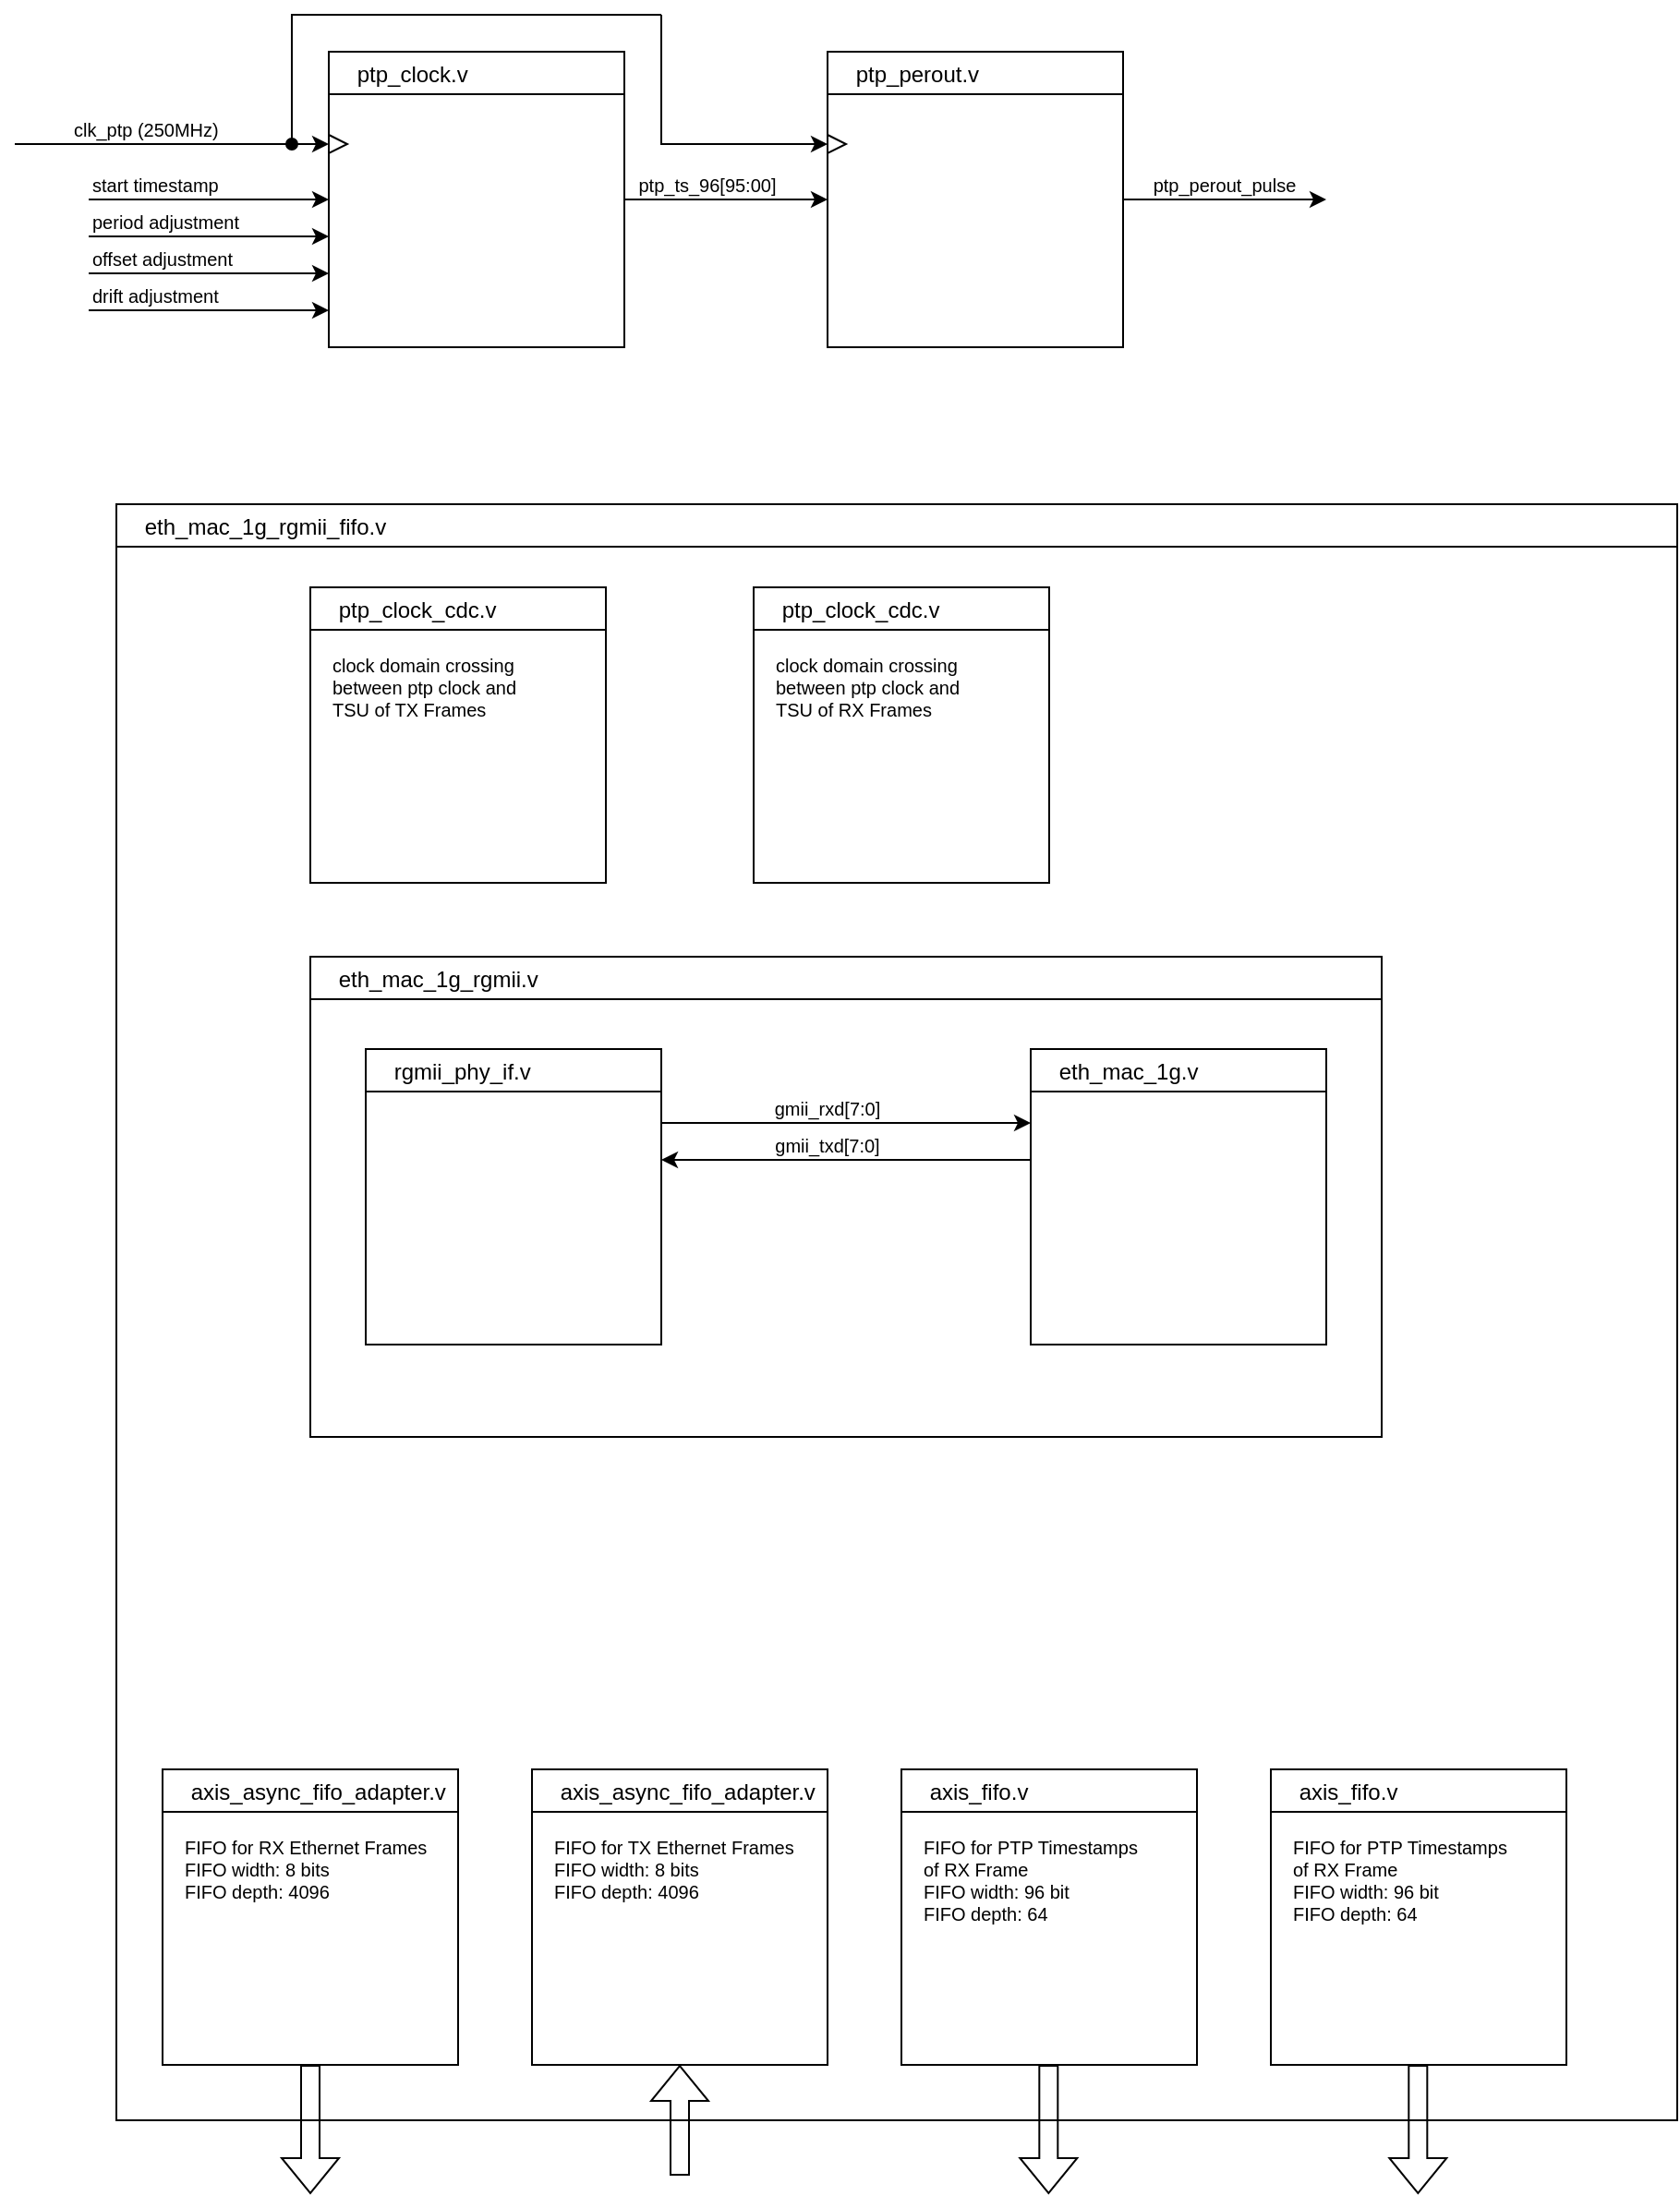 <mxfile version="18.0.8" type="github">
  <diagram id="m4_wPzhkBYTgOvD4pY8l" name="Page-1">
    <mxGraphModel dx="2500" dy="885" grid="1" gridSize="10" guides="1" tooltips="1" connect="1" arrows="1" fold="1" page="1" pageScale="1" pageWidth="827" pageHeight="1169" math="0" shadow="0">
      <root>
        <mxCell id="0" />
        <mxCell id="1" parent="0" />
        <mxCell id="-nhubuoIuJu4ggT3_inp-13" value="    ptp_clock.v" style="swimlane;fontStyle=0;align=left;" parent="1" vertex="1">
          <mxGeometry x="10" y="30" width="160" height="160" as="geometry" />
        </mxCell>
        <mxCell id="-nhubuoIuJu4ggT3_inp-25" value="" style="triangle;whiteSpace=wrap;html=1;fontSize=10;align=left;" parent="-nhubuoIuJu4ggT3_inp-13" vertex="1">
          <mxGeometry y="45" width="10" height="10" as="geometry" />
        </mxCell>
        <mxCell id="-nhubuoIuJu4ggT3_inp-14" value="" style="edgeStyle=elbowEdgeStyle;elbow=vertical;endArrow=none;html=1;rounded=0;fontSize=10;startArrow=classic;startFill=1;endFill=0;align=left;" parent="1" edge="1">
          <mxGeometry width="50" height="50" relative="1" as="geometry">
            <mxPoint x="10" y="170" as="sourcePoint" />
            <mxPoint x="-120" y="170" as="targetPoint" />
          </mxGeometry>
        </mxCell>
        <mxCell id="-nhubuoIuJu4ggT3_inp-17" value="drift adjustment" style="text;html=1;strokeColor=none;fillColor=none;align=left;verticalAlign=middle;whiteSpace=wrap;rounded=0;spacingBottom=6;fontSize=10;" parent="1" vertex="1">
          <mxGeometry x="-120" y="150" width="130" height="30" as="geometry" />
        </mxCell>
        <mxCell id="-nhubuoIuJu4ggT3_inp-18" value="" style="edgeStyle=elbowEdgeStyle;elbow=vertical;endArrow=none;html=1;rounded=0;fontSize=10;startArrow=classic;startFill=1;endFill=0;align=left;" parent="1" edge="1">
          <mxGeometry width="50" height="50" relative="1" as="geometry">
            <mxPoint x="10" y="150" as="sourcePoint" />
            <mxPoint x="-120" y="150" as="targetPoint" />
          </mxGeometry>
        </mxCell>
        <mxCell id="-nhubuoIuJu4ggT3_inp-19" value="offset adjustment" style="text;html=1;strokeColor=none;fillColor=none;align=left;verticalAlign=middle;whiteSpace=wrap;rounded=0;spacingBottom=6;fontSize=10;" parent="1" vertex="1">
          <mxGeometry x="-120" y="130" width="130" height="30" as="geometry" />
        </mxCell>
        <mxCell id="-nhubuoIuJu4ggT3_inp-20" value="" style="edgeStyle=elbowEdgeStyle;elbow=vertical;endArrow=none;html=1;rounded=0;fontSize=10;startArrow=classic;startFill=1;endFill=0;align=left;" parent="1" edge="1">
          <mxGeometry width="50" height="50" relative="1" as="geometry">
            <mxPoint x="10" y="130" as="sourcePoint" />
            <mxPoint x="-120" y="130" as="targetPoint" />
          </mxGeometry>
        </mxCell>
        <mxCell id="-nhubuoIuJu4ggT3_inp-21" value="period adjustment" style="text;html=1;strokeColor=none;fillColor=none;align=left;verticalAlign=middle;whiteSpace=wrap;rounded=0;spacingBottom=6;fontSize=10;" parent="1" vertex="1">
          <mxGeometry x="-120" y="110" width="130" height="30" as="geometry" />
        </mxCell>
        <mxCell id="-nhubuoIuJu4ggT3_inp-22" value="" style="edgeStyle=elbowEdgeStyle;elbow=vertical;endArrow=none;html=1;rounded=0;fontSize=10;startArrow=classic;startFill=1;endFill=0;align=left;" parent="1" edge="1">
          <mxGeometry width="50" height="50" relative="1" as="geometry">
            <mxPoint x="10" y="110" as="sourcePoint" />
            <mxPoint x="-120" y="110" as="targetPoint" />
          </mxGeometry>
        </mxCell>
        <mxCell id="-nhubuoIuJu4ggT3_inp-23" value="start timestamp" style="text;html=1;strokeColor=none;fillColor=none;align=left;verticalAlign=middle;whiteSpace=wrap;rounded=0;spacingBottom=6;fontSize=10;" parent="1" vertex="1">
          <mxGeometry x="-120" y="90" width="130" height="30" as="geometry" />
        </mxCell>
        <mxCell id="-nhubuoIuJu4ggT3_inp-24" value="" style="edgeStyle=elbowEdgeStyle;elbow=vertical;endArrow=classic;html=1;rounded=0;fontSize=10;align=left;" parent="1" edge="1">
          <mxGeometry width="50" height="50" relative="1" as="geometry">
            <mxPoint x="-160" y="80" as="sourcePoint" />
            <mxPoint x="10" y="80" as="targetPoint" />
          </mxGeometry>
        </mxCell>
        <mxCell id="-nhubuoIuJu4ggT3_inp-26" value="clk_ptp (250MHz)" style="text;html=1;strokeColor=none;fillColor=none;align=left;verticalAlign=middle;whiteSpace=wrap;rounded=0;spacingBottom=6;fontSize=10;" parent="1" vertex="1">
          <mxGeometry x="-130" y="60" width="130" height="30" as="geometry" />
        </mxCell>
        <mxCell id="-nhubuoIuJu4ggT3_inp-27" value="    ptp_perout.v" style="swimlane;fontStyle=0;align=left;" parent="1" vertex="1">
          <mxGeometry x="280" y="30" width="160" height="160" as="geometry" />
        </mxCell>
        <mxCell id="-nhubuoIuJu4ggT3_inp-28" value="" style="triangle;whiteSpace=wrap;html=1;fontSize=10;" parent="-nhubuoIuJu4ggT3_inp-27" vertex="1">
          <mxGeometry y="45" width="10" height="10" as="geometry" />
        </mxCell>
        <mxCell id="-nhubuoIuJu4ggT3_inp-29" value="" style="edgeStyle=elbowEdgeStyle;elbow=vertical;endArrow=none;html=1;rounded=0;fontSize=10;exitX=0.923;exitY=0.667;exitDx=0;exitDy=0;exitPerimeter=0;endFill=0;startArrow=oval;startFill=1;" parent="1" source="-nhubuoIuJu4ggT3_inp-26" edge="1">
          <mxGeometry width="50" height="50" relative="1" as="geometry">
            <mxPoint x="60" y="120" as="sourcePoint" />
            <mxPoint x="190" y="10" as="targetPoint" />
            <Array as="points">
              <mxPoint x="100" y="10" />
              <mxPoint x="180" y="20" />
              <mxPoint x="120" y="10" />
            </Array>
          </mxGeometry>
        </mxCell>
        <mxCell id="-nhubuoIuJu4ggT3_inp-32" value="" style="edgeStyle=segmentEdgeStyle;endArrow=classic;html=1;rounded=0;fontSize=10;entryX=0;entryY=0.5;entryDx=0;entryDy=0;" parent="1" target="-nhubuoIuJu4ggT3_inp-28" edge="1">
          <mxGeometry width="50" height="50" relative="1" as="geometry">
            <mxPoint x="190" y="10" as="sourcePoint" />
            <mxPoint x="150" y="60" as="targetPoint" />
            <Array as="points">
              <mxPoint x="190" y="10" />
              <mxPoint x="190" y="80" />
            </Array>
          </mxGeometry>
        </mxCell>
        <mxCell id="-nhubuoIuJu4ggT3_inp-33" value="" style="edgeStyle=elbowEdgeStyle;elbow=horizontal;endArrow=classic;html=1;rounded=0;fontSize=10;entryX=0;entryY=0.5;entryDx=0;entryDy=0;exitX=1;exitY=0.5;exitDx=0;exitDy=0;" parent="1" source="-nhubuoIuJu4ggT3_inp-13" target="-nhubuoIuJu4ggT3_inp-27" edge="1">
          <mxGeometry width="50" height="50" relative="1" as="geometry">
            <mxPoint x="210" y="110" as="sourcePoint" />
            <mxPoint x="70" y="100" as="targetPoint" />
          </mxGeometry>
        </mxCell>
        <mxCell id="-nhubuoIuJu4ggT3_inp-34" value="ptp_ts_96[95:00]" style="text;html=1;strokeColor=none;fillColor=none;align=center;verticalAlign=middle;whiteSpace=wrap;rounded=0;spacingBottom=6;fontSize=10;" parent="1" vertex="1">
          <mxGeometry x="150" y="90" width="130" height="30" as="geometry" />
        </mxCell>
        <mxCell id="-nhubuoIuJu4ggT3_inp-37" value="ptp_perout_pulse " style="text;html=1;strokeColor=none;fillColor=none;align=center;verticalAlign=middle;whiteSpace=wrap;rounded=0;spacingBottom=6;fontSize=10;" parent="1" vertex="1">
          <mxGeometry x="440" y="90" width="110" height="30" as="geometry" />
        </mxCell>
        <mxCell id="-nhubuoIuJu4ggT3_inp-38" value="" style="edgeStyle=elbowEdgeStyle;elbow=horizontal;endArrow=classic;html=1;rounded=0;fontSize=10;entryX=0;entryY=0.5;entryDx=0;entryDy=0;exitX=1;exitY=0.5;exitDx=0;exitDy=0;" parent="1" edge="1">
          <mxGeometry width="50" height="50" relative="1" as="geometry">
            <mxPoint x="440" y="110" as="sourcePoint" />
            <mxPoint x="550" y="110" as="targetPoint" />
          </mxGeometry>
        </mxCell>
        <mxCell id="-nhubuoIuJu4ggT3_inp-46" value="    axis_async_fifo_adapter.v" style="swimlane;fontStyle=0;align=left;" parent="1" vertex="1">
          <mxGeometry x="-80" y="960" width="160" height="160" as="geometry" />
        </mxCell>
        <mxCell id="-nhubuoIuJu4ggT3_inp-47" value="&lt;div align=&quot;left&quot;&gt;FIFO for RX Ethernet Frames&lt;/div&gt;&lt;div align=&quot;left&quot;&gt;FIFO width: 8 bits&lt;/div&gt;&lt;div align=&quot;left&quot;&gt;FIFO depth: 4096&lt;br&gt;&lt;/div&gt;" style="text;html=1;strokeColor=none;fillColor=none;align=left;verticalAlign=top;whiteSpace=wrap;rounded=0;fontSize=10;labelPosition=center;verticalLabelPosition=middle;" parent="-nhubuoIuJu4ggT3_inp-46" vertex="1">
          <mxGeometry x="10" y="30" width="140" height="130" as="geometry" />
        </mxCell>
        <mxCell id="-nhubuoIuJu4ggT3_inp-48" value="    axis_async_fifo_adapter.v" style="swimlane;fontStyle=0;align=left;" parent="1" vertex="1">
          <mxGeometry x="120" y="960" width="160" height="160" as="geometry" />
        </mxCell>
        <mxCell id="-nhubuoIuJu4ggT3_inp-49" value="&lt;div align=&quot;left&quot;&gt;FIFO for TX Ethernet Frames&lt;/div&gt;&lt;div align=&quot;left&quot;&gt;FIFO width: 8 bits&lt;/div&gt;&lt;div align=&quot;left&quot;&gt;FIFO depth: 4096&lt;br&gt;&lt;/div&gt;&lt;div align=&quot;left&quot;&gt;&lt;br&gt;&lt;/div&gt;" style="text;html=1;strokeColor=none;fillColor=none;align=left;verticalAlign=top;whiteSpace=wrap;rounded=0;fontSize=10;labelPosition=center;verticalLabelPosition=middle;" parent="-nhubuoIuJu4ggT3_inp-48" vertex="1">
          <mxGeometry x="10" y="30" width="140" height="130" as="geometry" />
        </mxCell>
        <mxCell id="-nhubuoIuJu4ggT3_inp-50" value="    axis_fifo.v" style="swimlane;fontStyle=0;align=left;" parent="1" vertex="1">
          <mxGeometry x="520" y="960" width="160" height="160" as="geometry" />
        </mxCell>
        <mxCell id="-nhubuoIuJu4ggT3_inp-55" value="&lt;div align=&quot;left&quot;&gt;FIFO for PTP Timestamps&lt;/div&gt;&lt;div align=&quot;left&quot;&gt;of RX Frame&lt;/div&gt;&lt;div align=&quot;left&quot;&gt;FIFO width: 96 bit&lt;/div&gt;&lt;div align=&quot;left&quot;&gt;FIFO depth: 64&lt;br&gt;&lt;/div&gt;" style="text;html=1;strokeColor=none;fillColor=none;align=left;verticalAlign=top;whiteSpace=wrap;rounded=0;fontSize=10;labelPosition=center;verticalLabelPosition=middle;" parent="-nhubuoIuJu4ggT3_inp-50" vertex="1">
          <mxGeometry x="10" y="30" width="140" height="130" as="geometry" />
        </mxCell>
        <mxCell id="-nhubuoIuJu4ggT3_inp-52" value="    axis_fifo.v" style="swimlane;fontStyle=0;align=left;" parent="1" vertex="1">
          <mxGeometry x="320" y="960" width="160" height="160" as="geometry" />
        </mxCell>
        <mxCell id="-nhubuoIuJu4ggT3_inp-53" value="&lt;div align=&quot;left&quot;&gt;FIFO for PTP Timestamps&lt;/div&gt;&lt;div align=&quot;left&quot;&gt;of RX Frame&lt;/div&gt;&lt;div align=&quot;left&quot;&gt;FIFO width: 96 bit&lt;/div&gt;&lt;div align=&quot;left&quot;&gt;FIFO depth: 64&lt;br&gt;&lt;/div&gt;" style="text;html=1;strokeColor=none;fillColor=none;align=left;verticalAlign=top;whiteSpace=wrap;rounded=0;fontSize=10;labelPosition=center;verticalLabelPosition=middle;" parent="-nhubuoIuJu4ggT3_inp-52" vertex="1">
          <mxGeometry x="10" y="30" width="140" height="130" as="geometry" />
        </mxCell>
        <mxCell id="R2FVKgh_fxsD744rfTFJ-1" value="" style="shape=flexArrow;endArrow=classic;html=1;rounded=0;fontSize=10;exitX=0.5;exitY=1;exitDx=0;exitDy=0;" edge="1" parent="1" source="-nhubuoIuJu4ggT3_inp-47">
          <mxGeometry width="50" height="50" relative="1" as="geometry">
            <mxPoint x="-30" y="1200" as="sourcePoint" />
            <mxPoint y="1190" as="targetPoint" />
          </mxGeometry>
        </mxCell>
        <mxCell id="R2FVKgh_fxsD744rfTFJ-2" value="" style="shape=flexArrow;endArrow=classic;html=1;rounded=0;fontSize=10;entryX=0.5;entryY=1;entryDx=0;entryDy=0;" edge="1" parent="1" target="-nhubuoIuJu4ggT3_inp-49">
          <mxGeometry width="50" height="50" relative="1" as="geometry">
            <mxPoint x="200" y="1180" as="sourcePoint" />
            <mxPoint x="240" y="1239.0" as="targetPoint" />
          </mxGeometry>
        </mxCell>
        <mxCell id="R2FVKgh_fxsD744rfTFJ-4" value="" style="shape=flexArrow;endArrow=classic;html=1;rounded=0;fontSize=10;exitX=0.5;exitY=1;exitDx=0;exitDy=0;" edge="1" parent="1">
          <mxGeometry width="50" height="50" relative="1" as="geometry">
            <mxPoint x="399.66" y="1120.0" as="sourcePoint" />
            <mxPoint x="399.66" y="1190.0" as="targetPoint" />
          </mxGeometry>
        </mxCell>
        <mxCell id="R2FVKgh_fxsD744rfTFJ-5" value="" style="shape=flexArrow;endArrow=classic;html=1;rounded=0;fontSize=10;exitX=0.5;exitY=1;exitDx=0;exitDy=0;" edge="1" parent="1">
          <mxGeometry width="50" height="50" relative="1" as="geometry">
            <mxPoint x="599.66" y="1120.0" as="sourcePoint" />
            <mxPoint x="599.66" y="1190.0" as="targetPoint" />
          </mxGeometry>
        </mxCell>
        <mxCell id="R2FVKgh_fxsD744rfTFJ-6" value="    eth_mac_1g_rgmii_fifo.v" style="swimlane;align=left;fontStyle=0" vertex="1" parent="1">
          <mxGeometry x="-105" y="275" width="845" height="875" as="geometry">
            <mxRectangle x="10" y="230" width="110" height="23" as="alternateBounds" />
          </mxGeometry>
        </mxCell>
        <mxCell id="R2FVKgh_fxsD744rfTFJ-7" value="    ptp_clock_cdc.v" style="swimlane;fontStyle=0;align=left;" vertex="1" parent="R2FVKgh_fxsD744rfTFJ-6">
          <mxGeometry x="345" y="45" width="160" height="160" as="geometry" />
        </mxCell>
        <mxCell id="R2FVKgh_fxsD744rfTFJ-8" value="&lt;div&gt;clock domain crossing between ptp clock and &lt;br&gt;&lt;/div&gt;&lt;div&gt;TSU of RX Frames&lt;br&gt;&lt;/div&gt;" style="text;html=1;strokeColor=none;fillColor=none;align=left;verticalAlign=top;whiteSpace=wrap;rounded=0;fontSize=10;labelPosition=center;verticalLabelPosition=middle;" vertex="1" parent="R2FVKgh_fxsD744rfTFJ-7">
          <mxGeometry x="10" y="30" width="140" height="130" as="geometry" />
        </mxCell>
        <mxCell id="R2FVKgh_fxsD744rfTFJ-9" value="    ptp_clock_cdc.v" style="swimlane;fontStyle=0;align=left;" vertex="1" parent="R2FVKgh_fxsD744rfTFJ-6">
          <mxGeometry x="105" y="45" width="160" height="160" as="geometry" />
        </mxCell>
        <mxCell id="R2FVKgh_fxsD744rfTFJ-10" value="&lt;div&gt;clock domain crossing between ptp clock and &lt;br&gt;&lt;/div&gt;&lt;div&gt;TSU of TX Frames&lt;br&gt;&lt;/div&gt;" style="text;html=1;strokeColor=none;fillColor=none;align=left;verticalAlign=top;whiteSpace=wrap;rounded=0;fontSize=10;labelPosition=center;verticalLabelPosition=middle;" vertex="1" parent="R2FVKgh_fxsD744rfTFJ-9">
          <mxGeometry x="10" y="30" width="140" height="130" as="geometry" />
        </mxCell>
        <mxCell id="-nhubuoIuJu4ggT3_inp-12" value="    eth_mac_1g_rgmii.v" style="swimlane;align=left;fontStyle=0" parent="R2FVKgh_fxsD744rfTFJ-6" vertex="1">
          <mxGeometry x="105" y="245" width="580" height="260" as="geometry">
            <mxRectangle x="10" y="230" width="110" height="23" as="alternateBounds" />
          </mxGeometry>
        </mxCell>
        <mxCell id="-nhubuoIuJu4ggT3_inp-2" value="    eth_mac_1g.v" style="swimlane;align=left;fontStyle=0" parent="-nhubuoIuJu4ggT3_inp-12" vertex="1">
          <mxGeometry x="390" y="50" width="160" height="160" as="geometry" />
        </mxCell>
        <mxCell id="-nhubuoIuJu4ggT3_inp-5" style="edgeStyle=orthogonalEdgeStyle;rounded=0;orthogonalLoop=1;jettySize=auto;html=1;exitX=1;exitY=0.25;exitDx=0;exitDy=0;entryX=0;entryY=0.25;entryDx=0;entryDy=0;" parent="-nhubuoIuJu4ggT3_inp-12" source="-nhubuoIuJu4ggT3_inp-3" target="-nhubuoIuJu4ggT3_inp-2" edge="1">
          <mxGeometry relative="1" as="geometry" />
        </mxCell>
        <mxCell id="-nhubuoIuJu4ggT3_inp-6" style="edgeStyle=orthogonalEdgeStyle;rounded=0;orthogonalLoop=1;jettySize=auto;html=1;startArrow=classic;startFill=1;endArrow=none;endFill=0;" parent="-nhubuoIuJu4ggT3_inp-12" edge="1">
          <mxGeometry relative="1" as="geometry">
            <mxPoint x="190" y="110" as="sourcePoint" />
            <mxPoint x="390" y="110" as="targetPoint" />
          </mxGeometry>
        </mxCell>
        <mxCell id="-nhubuoIuJu4ggT3_inp-3" value="    rgmii_phy_if.v" style="swimlane;fontStyle=0;align=left;" parent="-nhubuoIuJu4ggT3_inp-12" vertex="1">
          <mxGeometry x="30" y="50" width="160" height="160" as="geometry" />
        </mxCell>
        <mxCell id="-nhubuoIuJu4ggT3_inp-9" value="&lt;font style=&quot;font-size: 10px;&quot;&gt;gmii_rxd[7:0]&lt;/font&gt;" style="text;html=1;strokeColor=none;fillColor=none;align=center;verticalAlign=middle;whiteSpace=wrap;rounded=0;spacingBottom=6;" parent="-nhubuoIuJu4ggT3_inp-12" vertex="1">
          <mxGeometry x="250" y="70" width="60" height="30" as="geometry" />
        </mxCell>
        <mxCell id="-nhubuoIuJu4ggT3_inp-11" value="&lt;font style=&quot;font-size: 10px;&quot;&gt;gmii_txd[7:0]&lt;/font&gt;" style="text;html=1;strokeColor=none;fillColor=none;align=center;verticalAlign=middle;whiteSpace=wrap;rounded=0;spacingBottom=6;" parent="-nhubuoIuJu4ggT3_inp-12" vertex="1">
          <mxGeometry x="250" y="90" width="60" height="30" as="geometry" />
        </mxCell>
      </root>
    </mxGraphModel>
  </diagram>
</mxfile>
